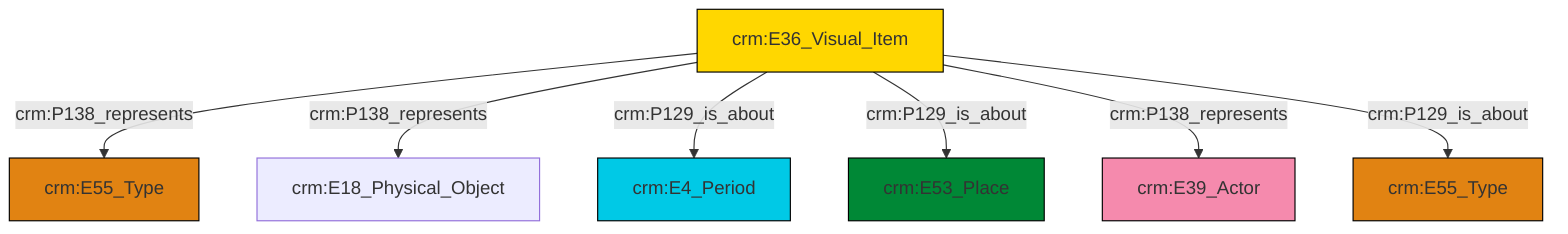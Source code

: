 graph TD
classDef Literal fill:#f2f2f2,stroke:#000000;
classDef CRM_Entity fill:#FFFFFF,stroke:#000000;
classDef Temporal_Entity fill:#00C9E6, stroke:#000000;
classDef Type fill:#E18312, stroke:#000000;
classDef Time-Span fill:#2C9C91, stroke:#000000;
classDef Appellation fill:#FFEB7F, stroke:#000000;
classDef Place fill:#008836, stroke:#000000;
classDef Persistent_Item fill:#B266B2, stroke:#000000;
classDef Conceptual_Object fill:#FFD700, stroke:#000000;
classDef Physical_Thing fill:#D2B48C, stroke:#000000;
classDef Actor fill:#f58aad, stroke:#000000;
classDef PC_Classes fill:#4ce600, stroke:#000000;
classDef Multi fill:#cccccc,stroke:#000000;

6["crm:E36_Visual_Item"]:::Conceptual_Object -->|crm:P138_represents| 2["crm:E55_Type"]:::Type
6["crm:E36_Visual_Item"]:::Conceptual_Object -->|crm:P138_represents| 4["crm:E18_Physical_Object"]:::Default
6["crm:E36_Visual_Item"]:::Conceptual_Object -->|crm:P129_is_about| 9["crm:E4_Period"]:::Temporal_Entity
6["crm:E36_Visual_Item"]:::Conceptual_Object -->|crm:P129_is_about| 7["crm:E53_Place"]:::Place
6["crm:E36_Visual_Item"]:::Conceptual_Object -->|crm:P138_represents| 10["crm:E39_Actor"]:::Actor
6["crm:E36_Visual_Item"]:::Conceptual_Object -->|crm:P129_is_about| 0["crm:E55_Type"]:::Type